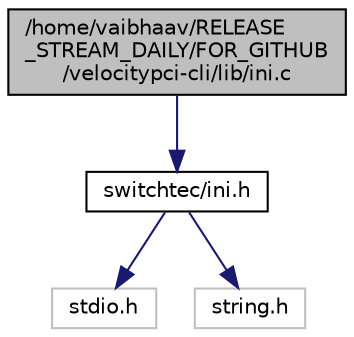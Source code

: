 digraph "/home/vaibhaav/RELEASE_STREAM_DAILY/FOR_GITHUB/velocitypci-cli/lib/ini.c"
{
 // LATEX_PDF_SIZE
  edge [fontname="Helvetica",fontsize="10",labelfontname="Helvetica",labelfontsize="10"];
  node [fontname="Helvetica",fontsize="10",shape=record];
  Node1 [label="/home/vaibhaav/RELEASE\l_STREAM_DAILY/FOR_GITHUB\l/velocitypci-cli/lib/ini.c",height=0.2,width=0.4,color="black", fillcolor="grey75", style="filled", fontcolor="black",tooltip="Switchtec core library functions for ini operations."];
  Node1 -> Node2 [color="midnightblue",fontsize="10",style="solid",fontname="Helvetica"];
  Node2 [label="switchtec/ini.h",height=0.2,width=0.4,color="black", fillcolor="white", style="filled",URL="$ini_8h_source.html",tooltip=" "];
  Node2 -> Node3 [color="midnightblue",fontsize="10",style="solid",fontname="Helvetica"];
  Node3 [label="stdio.h",height=0.2,width=0.4,color="grey75", fillcolor="white", style="filled",tooltip=" "];
  Node2 -> Node4 [color="midnightblue",fontsize="10",style="solid",fontname="Helvetica"];
  Node4 [label="string.h",height=0.2,width=0.4,color="grey75", fillcolor="white", style="filled",tooltip=" "];
}
